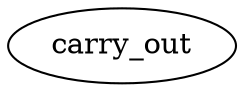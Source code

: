 strict digraph "" {
	carry_out	 [complexity=40,
		importance=0.216420136622,
		rank=0.00541050341556];
}
